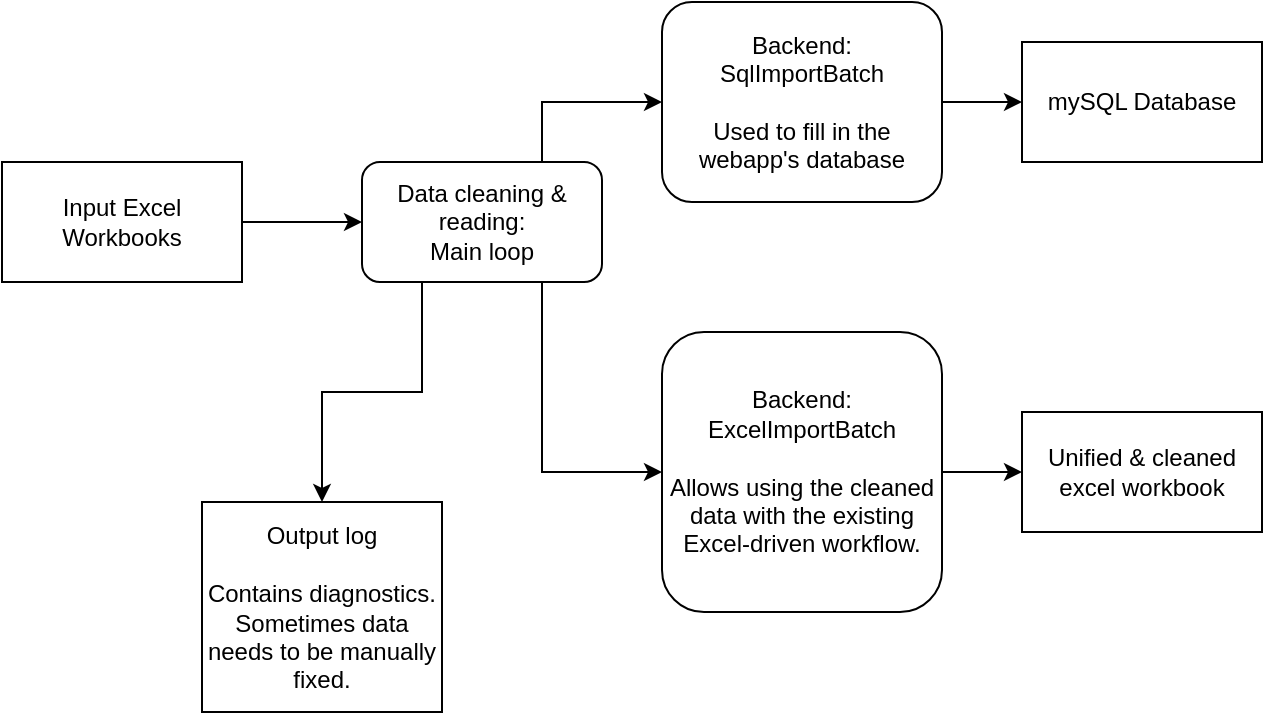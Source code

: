 <mxfile version="18.0.6" type="device"><diagram id="vzvFnt67IjIKpSBy4jFn" name="Page-1"><mxGraphModel dx="782" dy="539" grid="1" gridSize="10" guides="1" tooltips="1" connect="1" arrows="1" fold="1" page="1" pageScale="1" pageWidth="1100" pageHeight="850" math="0" shadow="0"><root><mxCell id="0"/><mxCell id="1" parent="0"/><mxCell id="9AIuq26dEkJ5Ru-SWjUw-3" style="edgeStyle=orthogonalEdgeStyle;rounded=0;orthogonalLoop=1;jettySize=auto;html=1;" edge="1" parent="1" source="9AIuq26dEkJ5Ru-SWjUw-1" target="9AIuq26dEkJ5Ru-SWjUw-2"><mxGeometry relative="1" as="geometry"/></mxCell><mxCell id="9AIuq26dEkJ5Ru-SWjUw-1" value="Input Excel Workbooks" style="rounded=0;whiteSpace=wrap;html=1;" vertex="1" parent="1"><mxGeometry x="30" y="200" width="120" height="60" as="geometry"/></mxCell><mxCell id="9AIuq26dEkJ5Ru-SWjUw-6" style="edgeStyle=orthogonalEdgeStyle;rounded=0;orthogonalLoop=1;jettySize=auto;html=1;entryX=0;entryY=0.5;entryDx=0;entryDy=0;exitX=0.75;exitY=1;exitDx=0;exitDy=0;" edge="1" parent="1" source="9AIuq26dEkJ5Ru-SWjUw-2" target="9AIuq26dEkJ5Ru-SWjUw-5"><mxGeometry relative="1" as="geometry"><Array as="points"><mxPoint x="300" y="355"/></Array></mxGeometry></mxCell><mxCell id="9AIuq26dEkJ5Ru-SWjUw-7" style="edgeStyle=orthogonalEdgeStyle;rounded=0;orthogonalLoop=1;jettySize=auto;html=1;exitX=0.75;exitY=0;exitDx=0;exitDy=0;" edge="1" parent="1" source="9AIuq26dEkJ5Ru-SWjUw-2" target="9AIuq26dEkJ5Ru-SWjUw-4"><mxGeometry relative="1" as="geometry"><Array as="points"><mxPoint x="300" y="170"/></Array></mxGeometry></mxCell><mxCell id="9AIuq26dEkJ5Ru-SWjUw-13" style="edgeStyle=orthogonalEdgeStyle;rounded=0;orthogonalLoop=1;jettySize=auto;html=1;exitX=0.25;exitY=1;exitDx=0;exitDy=0;" edge="1" parent="1" source="9AIuq26dEkJ5Ru-SWjUw-2" target="9AIuq26dEkJ5Ru-SWjUw-12"><mxGeometry relative="1" as="geometry"/></mxCell><mxCell id="9AIuq26dEkJ5Ru-SWjUw-2" value="Data cleaning &amp;amp; reading:&lt;br&gt;Main loop" style="rounded=1;whiteSpace=wrap;html=1;" vertex="1" parent="1"><mxGeometry x="210" y="200" width="120" height="60" as="geometry"/></mxCell><mxCell id="9AIuq26dEkJ5Ru-SWjUw-11" style="edgeStyle=orthogonalEdgeStyle;rounded=0;orthogonalLoop=1;jettySize=auto;html=1;" edge="1" parent="1" source="9AIuq26dEkJ5Ru-SWjUw-4" target="9AIuq26dEkJ5Ru-SWjUw-10"><mxGeometry relative="1" as="geometry"/></mxCell><mxCell id="9AIuq26dEkJ5Ru-SWjUw-4" value="Backend:&lt;br&gt;SqlImportBatch&lt;br&gt;&lt;br&gt;Used to fill in the webapp's database" style="rounded=1;whiteSpace=wrap;html=1;" vertex="1" parent="1"><mxGeometry x="360" y="120" width="140" height="100" as="geometry"/></mxCell><mxCell id="9AIuq26dEkJ5Ru-SWjUw-9" style="edgeStyle=orthogonalEdgeStyle;rounded=0;orthogonalLoop=1;jettySize=auto;html=1;" edge="1" parent="1" source="9AIuq26dEkJ5Ru-SWjUw-5" target="9AIuq26dEkJ5Ru-SWjUw-8"><mxGeometry relative="1" as="geometry"/></mxCell><mxCell id="9AIuq26dEkJ5Ru-SWjUw-5" value="Backend:&lt;br&gt;ExcelImportBatch&lt;br&gt;&lt;br&gt;Allows using the cleaned data with the existing Excel-driven workflow." style="rounded=1;whiteSpace=wrap;html=1;" vertex="1" parent="1"><mxGeometry x="360" y="285" width="140" height="140" as="geometry"/></mxCell><mxCell id="9AIuq26dEkJ5Ru-SWjUw-8" value="Unified &amp;amp; cleaned excel workbook" style="rounded=0;whiteSpace=wrap;html=1;shadow=0;" vertex="1" parent="1"><mxGeometry x="540" y="325" width="120" height="60" as="geometry"/></mxCell><mxCell id="9AIuq26dEkJ5Ru-SWjUw-10" value="mySQL Database" style="rounded=0;whiteSpace=wrap;html=1;" vertex="1" parent="1"><mxGeometry x="540" y="140" width="120" height="60" as="geometry"/></mxCell><mxCell id="9AIuq26dEkJ5Ru-SWjUw-12" value="Output log&lt;br&gt;&lt;br&gt;Contains diagnostics. Sometimes data needs to be manually fixed." style="rounded=0;whiteSpace=wrap;html=1;" vertex="1" parent="1"><mxGeometry x="130" y="370" width="120" height="105" as="geometry"/></mxCell></root></mxGraphModel></diagram></mxfile>